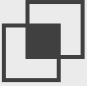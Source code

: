 <mxfile version="25.0.1">
  <diagram name="第 1 页" id="ewl9boTtj5eG1xmZE2dz">
    <mxGraphModel dx="202" dy="129" grid="1" gridSize="3.937" guides="1" tooltips="1" connect="1" arrows="1" fold="1" page="1" pageScale="1" pageWidth="48" pageHeight="48" background="#EBEBEB" math="0" shadow="0">
      <root>
        <mxCell id="0" />
        <mxCell id="1" parent="0" />
        <mxCell id="h4AXBYLEM3Z7pXykpD9Z-1" value="" style="rounded=0;whiteSpace=wrap;html=1;fillColor=none;strokeColor=#404040;strokeWidth=2;" parent="1" vertex="1">
          <mxGeometry x="3.94" y="15.75" width="27.43" height="27.31" as="geometry" />
        </mxCell>
        <mxCell id="h4AXBYLEM3Z7pXykpD9Z-3" value="" style="rounded=0;whiteSpace=wrap;html=1;fillColor=none;strokeColor=#404040;strokeWidth=2;" parent="1" vertex="1">
          <mxGeometry x="15.75" y="4.01" width="27.56" height="27.49" as="geometry" />
        </mxCell>
        <mxCell id="2MutQKSJel_6PpwHSY6X-1" value="" style="rounded=0;whiteSpace=wrap;html=1;fillColor=#404040;strokeColor=#404040;" parent="1" vertex="1">
          <mxGeometry x="15.75" y="15.75" width="15.75" height="15.75" as="geometry" />
        </mxCell>
      </root>
    </mxGraphModel>
  </diagram>
</mxfile>
